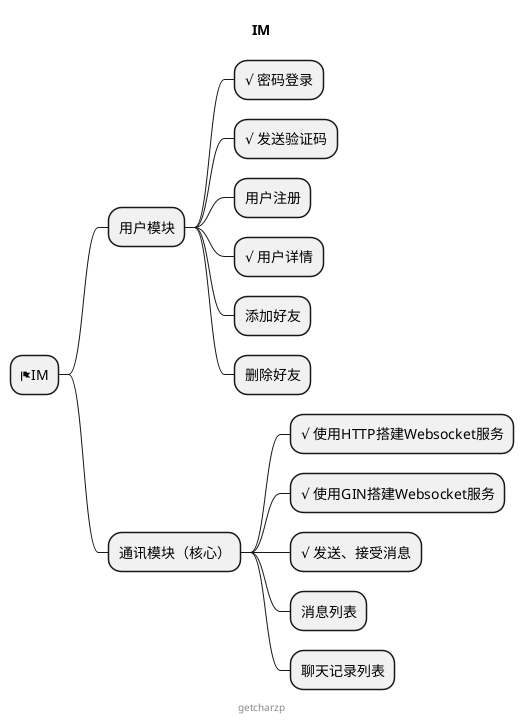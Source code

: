 @startmindmap

title IM

* <&flag>IM
** 用户模块
*** √ 密码登录
*** √ 发送验证码
*** 用户注册
*** √ 用户详情
*** 添加好友
*** 删除好友
** 通讯模块（核心）
*** √ 使用HTTP搭建Websocket服务
*** √ 使用GIN搭建Websocket服务
*** √ 发送、接受消息
*** 消息列表
*** 聊天记录列表

center footer getcharzp

@endmindmap
